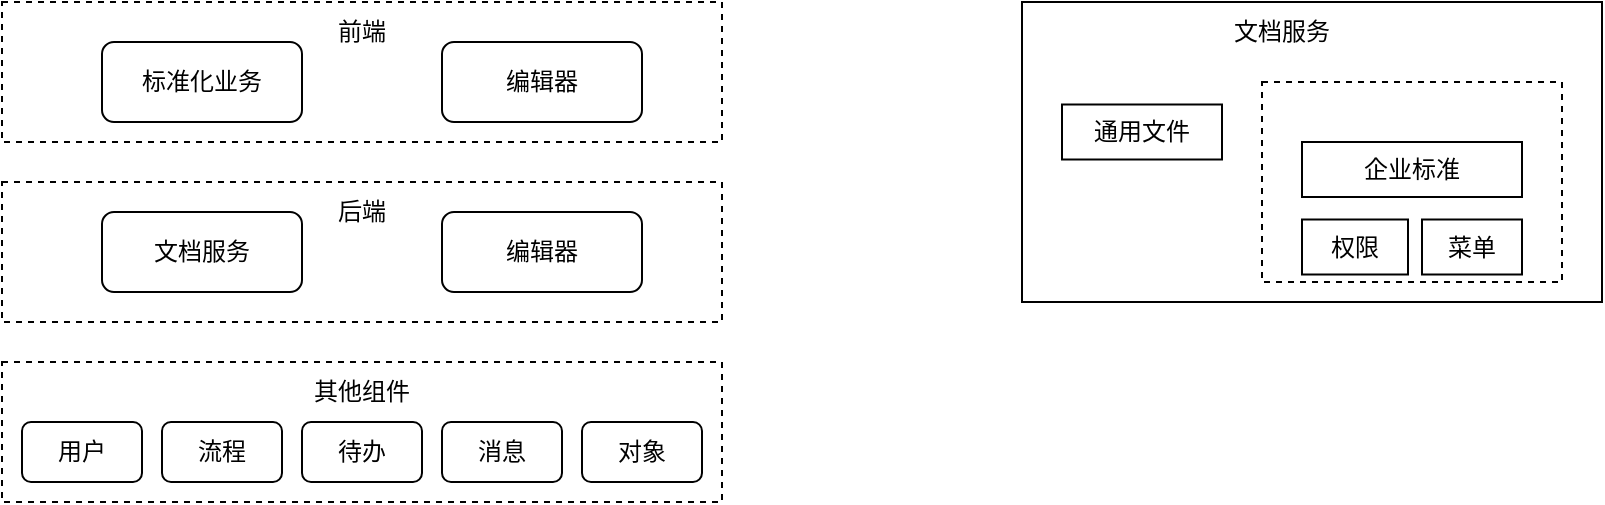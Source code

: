 <mxfile version="23.1.7" type="github">
  <diagram name="第 1 页" id="5GsWSeIjbJZk7rzamheE">
    <mxGraphModel dx="600" dy="318" grid="1" gridSize="10" guides="1" tooltips="1" connect="1" arrows="1" fold="1" page="1" pageScale="1" pageWidth="827" pageHeight="1169" math="0" shadow="0">
      <root>
        <mxCell id="0" />
        <mxCell id="1" parent="0" />
        <mxCell id="7GMOwM7I0ykmBhHqtz79-1" value="" style="rounded=0;whiteSpace=wrap;html=1;dashed=1;" parent="1" vertex="1">
          <mxGeometry x="180" y="190" width="360" height="70" as="geometry" />
        </mxCell>
        <mxCell id="7GMOwM7I0ykmBhHqtz79-2" value="前端" style="text;html=1;align=center;verticalAlign=middle;whiteSpace=wrap;rounded=0;" parent="1" vertex="1">
          <mxGeometry x="330" y="190" width="60" height="30" as="geometry" />
        </mxCell>
        <mxCell id="7GMOwM7I0ykmBhHqtz79-3" value="标准化业务" style="rounded=1;whiteSpace=wrap;html=1;" parent="1" vertex="1">
          <mxGeometry x="230" y="210" width="100" height="40" as="geometry" />
        </mxCell>
        <mxCell id="7GMOwM7I0ykmBhHqtz79-4" value="编辑器" style="rounded=1;whiteSpace=wrap;html=1;" parent="1" vertex="1">
          <mxGeometry x="400" y="210" width="100" height="40" as="geometry" />
        </mxCell>
        <mxCell id="7GMOwM7I0ykmBhHqtz79-5" value="" style="rounded=0;whiteSpace=wrap;html=1;dashed=1;" parent="1" vertex="1">
          <mxGeometry x="180" y="280" width="360" height="70" as="geometry" />
        </mxCell>
        <mxCell id="7GMOwM7I0ykmBhHqtz79-6" value="后端" style="text;html=1;align=center;verticalAlign=middle;whiteSpace=wrap;rounded=0;" parent="1" vertex="1">
          <mxGeometry x="330" y="280" width="60" height="30" as="geometry" />
        </mxCell>
        <mxCell id="7GMOwM7I0ykmBhHqtz79-7" value="文档服务" style="rounded=1;whiteSpace=wrap;html=1;" parent="1" vertex="1">
          <mxGeometry x="230" y="295" width="100" height="40" as="geometry" />
        </mxCell>
        <mxCell id="7GMOwM7I0ykmBhHqtz79-8" value="编辑器" style="rounded=1;whiteSpace=wrap;html=1;" parent="1" vertex="1">
          <mxGeometry x="400" y="295" width="100" height="40" as="geometry" />
        </mxCell>
        <mxCell id="7GMOwM7I0ykmBhHqtz79-9" value="" style="rounded=0;whiteSpace=wrap;html=1;dashed=1;" parent="1" vertex="1">
          <mxGeometry x="180" y="370" width="360" height="70" as="geometry" />
        </mxCell>
        <mxCell id="7GMOwM7I0ykmBhHqtz79-10" value="其他组件" style="text;html=1;align=center;verticalAlign=middle;whiteSpace=wrap;rounded=0;" parent="1" vertex="1">
          <mxGeometry x="330" y="370" width="60" height="30" as="geometry" />
        </mxCell>
        <mxCell id="7GMOwM7I0ykmBhHqtz79-11" value="用户" style="rounded=1;whiteSpace=wrap;html=1;" parent="1" vertex="1">
          <mxGeometry x="190" y="400" width="60" height="30" as="geometry" />
        </mxCell>
        <mxCell id="7GMOwM7I0ykmBhHqtz79-12" value="流程" style="rounded=1;whiteSpace=wrap;html=1;" parent="1" vertex="1">
          <mxGeometry x="260" y="400" width="60" height="30" as="geometry" />
        </mxCell>
        <mxCell id="7GMOwM7I0ykmBhHqtz79-13" value="待办" style="rounded=1;whiteSpace=wrap;html=1;" parent="1" vertex="1">
          <mxGeometry x="330" y="400" width="60" height="30" as="geometry" />
        </mxCell>
        <mxCell id="7GMOwM7I0ykmBhHqtz79-14" value="消息" style="rounded=1;whiteSpace=wrap;html=1;" parent="1" vertex="1">
          <mxGeometry x="400" y="400" width="60" height="30" as="geometry" />
        </mxCell>
        <mxCell id="7GMOwM7I0ykmBhHqtz79-15" value="对象" style="rounded=1;whiteSpace=wrap;html=1;" parent="1" vertex="1">
          <mxGeometry x="470" y="400" width="60" height="30" as="geometry" />
        </mxCell>
        <mxCell id="7GMOwM7I0ykmBhHqtz79-16" value="" style="rounded=0;whiteSpace=wrap;html=1;" parent="1" vertex="1">
          <mxGeometry x="690" y="190" width="290" height="150" as="geometry" />
        </mxCell>
        <mxCell id="c-9vm1vP5mrT9e1H7n_4-2" value="文档服务" style="text;html=1;align=center;verticalAlign=middle;whiteSpace=wrap;rounded=0;" vertex="1" parent="1">
          <mxGeometry x="790" y="190" width="60" height="30" as="geometry" />
        </mxCell>
        <mxCell id="c-9vm1vP5mrT9e1H7n_4-3" value="通用文件" style="rounded=0;whiteSpace=wrap;html=1;" vertex="1" parent="1">
          <mxGeometry x="710" y="241.25" width="80" height="27.5" as="geometry" />
        </mxCell>
        <mxCell id="c-9vm1vP5mrT9e1H7n_4-7" value="" style="rounded=0;whiteSpace=wrap;html=1;dashed=1;" vertex="1" parent="1">
          <mxGeometry x="810" y="230" width="150" height="100" as="geometry" />
        </mxCell>
        <mxCell id="c-9vm1vP5mrT9e1H7n_4-4" value="企业标准" style="rounded=0;whiteSpace=wrap;html=1;" vertex="1" parent="1">
          <mxGeometry x="830" y="260" width="110" height="27.5" as="geometry" />
        </mxCell>
        <mxCell id="c-9vm1vP5mrT9e1H7n_4-5" value="权限" style="rounded=0;whiteSpace=wrap;html=1;" vertex="1" parent="1">
          <mxGeometry x="830" y="298.75" width="53" height="27.5" as="geometry" />
        </mxCell>
        <mxCell id="c-9vm1vP5mrT9e1H7n_4-6" value="菜单" style="rounded=0;whiteSpace=wrap;html=1;" vertex="1" parent="1">
          <mxGeometry x="890" y="298.75" width="50" height="27.5" as="geometry" />
        </mxCell>
      </root>
    </mxGraphModel>
  </diagram>
</mxfile>

